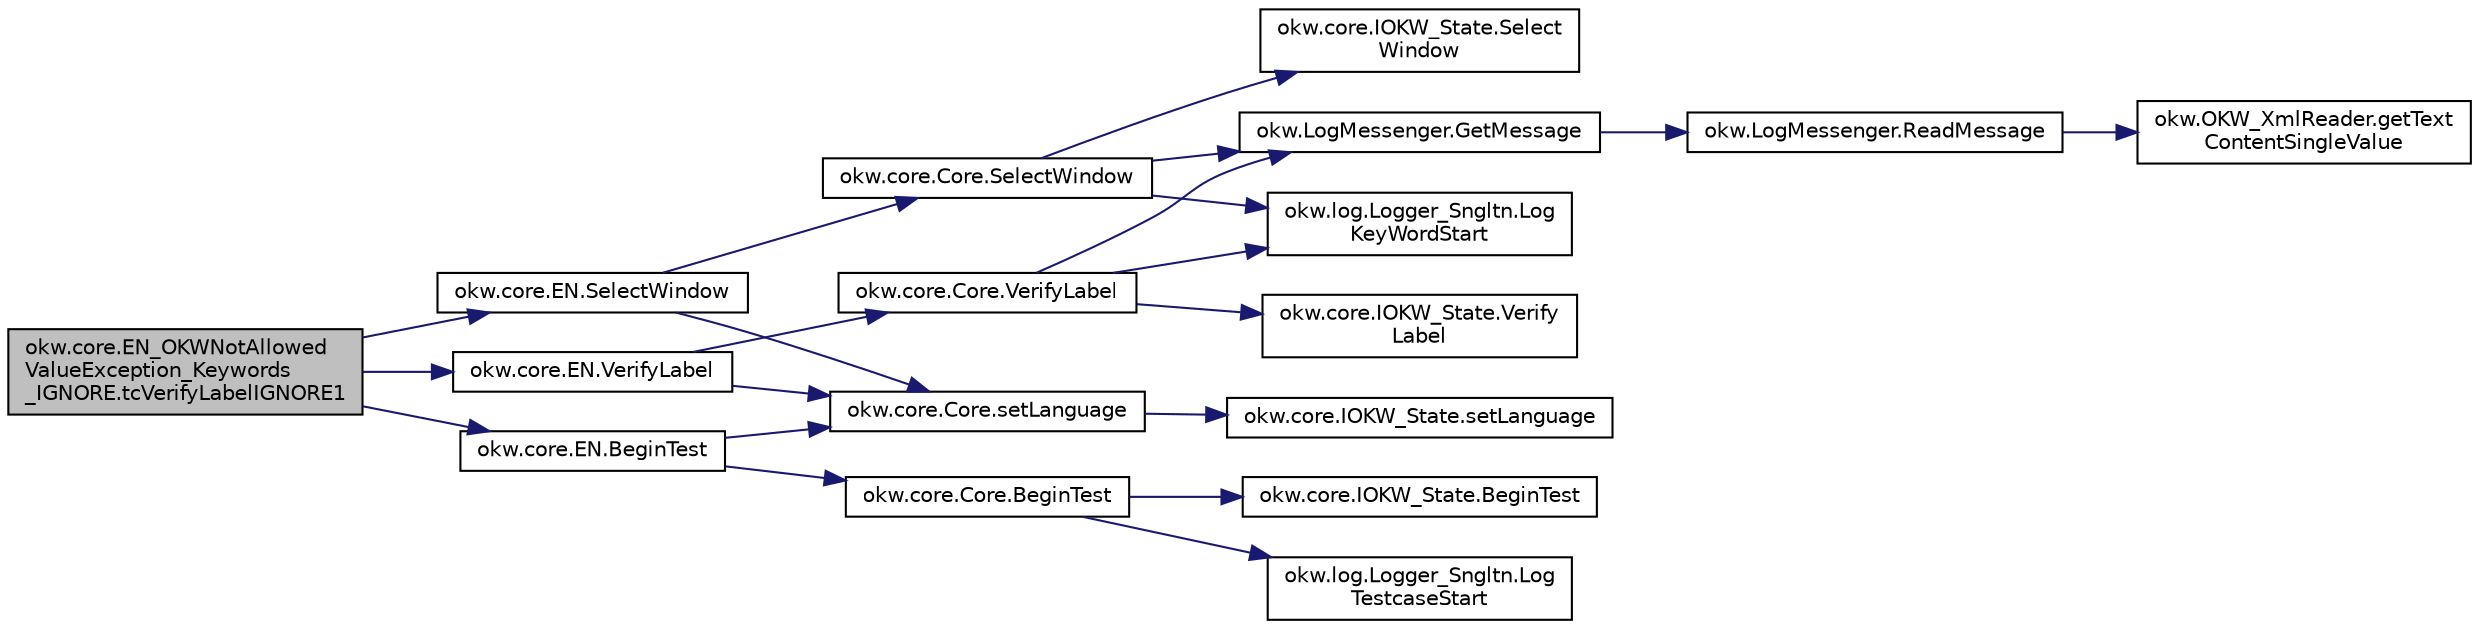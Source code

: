 digraph "okw.core.EN_OKWNotAllowedValueException_Keywords_IGNORE.tcVerifyLabelIGNORE1"
{
 // INTERACTIVE_SVG=YES
 // LATEX_PDF_SIZE
  edge [fontname="Helvetica",fontsize="10",labelfontname="Helvetica",labelfontsize="10"];
  node [fontname="Helvetica",fontsize="10",shape=record];
  rankdir="LR";
  Node792 [label="okw.core.EN_OKWNotAllowed\lValueException_Keywords\l_IGNORE.tcVerifyLabelIGNORE1",height=0.2,width=0.4,color="black", fillcolor="grey75", style="filled", fontcolor="black",tooltip="Prüft ob \"${IGNORE} \" die Ausnahme okw.exceptions.OKWNotAllowedValueException auslöst."];
  Node792 -> Node793 [color="midnightblue",fontsize="10",style="solid",fontname="Helvetica"];
  Node793 [label="okw.core.EN.BeginTest",height=0.2,width=0.4,color="black", fillcolor="white", style="filled",URL="$classokw_1_1core_1_1_e_n.html#aef613b0a3e6bb8a9623984db145cae69",tooltip="Markiert den Anfang eines neuen Testfalls."];
  Node793 -> Node794 [color="midnightblue",fontsize="10",style="solid",fontname="Helvetica"];
  Node794 [label="okw.core.Core.setLanguage",height=0.2,width=0.4,color="black", fillcolor="white", style="filled",URL="$classokw_1_1core_1_1_core.html#ab4e0f723d27cb11c944ec4c82c426100",tooltip="Setzt die Sprache auf den gegebenen wert Language."];
  Node794 -> Node795 [color="midnightblue",fontsize="10",style="solid",fontname="Helvetica"];
  Node795 [label="okw.core.IOKW_State.setLanguage",height=0.2,width=0.4,color="black", fillcolor="white", style="filled",URL="$interfaceokw_1_1core_1_1_i_o_k_w___state.html#a866baa0bde08a47418f54d63bdb56097",tooltip="Interne Methode zum setzen der Sprache für die sprachabhängigen Ausgaben der Dokumentation (Log)."];
  Node793 -> Node796 [color="midnightblue",fontsize="10",style="solid",fontname="Helvetica"];
  Node796 [label="okw.core.Core.BeginTest",height=0.2,width=0.4,color="black", fillcolor="white", style="filled",URL="$classokw_1_1core_1_1_core.html#acfefe92468c9eb9e951846372726c4d8",tooltip="Markiert den Anfang eines neuen Testfalls."];
  Node796 -> Node797 [color="midnightblue",fontsize="10",style="solid",fontname="Helvetica"];
  Node797 [label="okw.log.Logger_Sngltn.Log\lTestcaseStart",height=0.2,width=0.4,color="black", fillcolor="white", style="filled",URL="$classokw_1_1log_1_1_logger___sngltn.html#a60f4ad59db847ae61df928f9920f3deb",tooltip="Ausgabe des Testfalls."];
  Node796 -> Node798 [color="midnightblue",fontsize="10",style="solid",fontname="Helvetica"];
  Node798 [label="okw.core.IOKW_State.BeginTest",height=0.2,width=0.4,color="black", fillcolor="white", style="filled",URL="$interfaceokw_1_1core_1_1_i_o_k_w___state.html#ae5480ddb1fc37eade5d899d335bc4b13",tooltip="Markiert den Anfang eines neuen Testfalls."];
  Node792 -> Node799 [color="midnightblue",fontsize="10",style="solid",fontname="Helvetica"];
  Node799 [label="okw.core.EN.SelectWindow",height=0.2,width=0.4,color="black", fillcolor="white", style="filled",URL="$classokw_1_1core_1_1_e_n.html#a2b61c2b39a9cfdbdfd25fe0e3d43785b",tooltip="Setzt den Kontext auf das gegebene Fenster."];
  Node799 -> Node794 [color="midnightblue",fontsize="10",style="solid",fontname="Helvetica"];
  Node799 -> Node800 [color="midnightblue",fontsize="10",style="solid",fontname="Helvetica"];
  Node800 [label="okw.core.Core.SelectWindow",height=0.2,width=0.4,color="black", fillcolor="white", style="filled",URL="$classokw_1_1core_1_1_core.html#a6a68660eb5e34965522896e2a5c48314",tooltip="Setzt den Kontext auf das gegebene Fenster."];
  Node800 -> Node801 [color="midnightblue",fontsize="10",style="solid",fontname="Helvetica"];
  Node801 [label="okw.log.Logger_Sngltn.Log\lKeyWordStart",height=0.2,width=0.4,color="black", fillcolor="white", style="filled",URL="$classokw_1_1log_1_1_logger___sngltn.html#a70ec25e200e00ecefc544e8fd371d2ef",tooltip="Ausgabe eines Schlüsselwortes."];
  Node800 -> Node802 [color="midnightblue",fontsize="10",style="solid",fontname="Helvetica"];
  Node802 [label="okw.LogMessenger.GetMessage",height=0.2,width=0.4,color="black", fillcolor="white", style="filled",URL="$classokw_1_1_log_messenger.html#af225d1f037d47b3b085175c09d78bdd2",tooltip="Holt die Log-Meldung für MethodeNmae/Textkey ohne weitere Parameter."];
  Node802 -> Node803 [color="midnightblue",fontsize="10",style="solid",fontname="Helvetica"];
  Node803 [label="okw.LogMessenger.ReadMessage",height=0.2,width=0.4,color="black", fillcolor="white", style="filled",URL="$classokw_1_1_log_messenger.html#a530cd6ab82ec82a04206a2e976ec06e3",tooltip="Interne Kernfunktion holt die Log-Meldung mit Platzhaltern aus der XML-Datei."];
  Node803 -> Node804 [color="midnightblue",fontsize="10",style="solid",fontname="Helvetica"];
  Node804 [label="okw.OKW_XmlReader.getText\lContentSingleValue",height=0.2,width=0.4,color="black", fillcolor="white", style="filled",URL="$classokw_1_1_o_k_w___xml_reader.html#ab920b5335a2e1429c14cc5f8e79f39eb",tooltip="Lies den TextContent eines Tag."];
  Node800 -> Node805 [color="midnightblue",fontsize="10",style="solid",fontname="Helvetica"];
  Node805 [label="okw.core.IOKW_State.Select\lWindow",height=0.2,width=0.4,color="black", fillcolor="white", style="filled",URL="$interfaceokw_1_1core_1_1_i_o_k_w___state.html#ad4fc9610ed5b1176590a45b55e6ac7f0",tooltip="Setzt den Kontext auf das gegebene Fenster."];
  Node792 -> Node806 [color="midnightblue",fontsize="10",style="solid",fontname="Helvetica"];
  Node806 [label="okw.core.EN.VerifyLabel",height=0.2,width=0.4,color="black", fillcolor="white", style="filled",URL="$classokw_1_1core_1_1_e_n.html#a81fa4af81b53e8e8fc2274e3767b9dce",tooltip="Überprüft die Beschreibung des Objektes."];
  Node806 -> Node794 [color="midnightblue",fontsize="10",style="solid",fontname="Helvetica"];
  Node806 -> Node807 [color="midnightblue",fontsize="10",style="solid",fontname="Helvetica"];
  Node807 [label="okw.core.Core.VerifyLabel",height=0.2,width=0.4,color="black", fillcolor="white", style="filled",URL="$classokw_1_1core_1_1_core.html#a278a288682afcbfad17e90df17e3c53d",tooltip="Überprüft die Beschreibung des Objektes."];
  Node807 -> Node801 [color="midnightblue",fontsize="10",style="solid",fontname="Helvetica"];
  Node807 -> Node802 [color="midnightblue",fontsize="10",style="solid",fontname="Helvetica"];
  Node807 -> Node808 [color="midnightblue",fontsize="10",style="solid",fontname="Helvetica"];
  Node808 [label="okw.core.IOKW_State.Verify\lLabel",height=0.2,width=0.4,color="black", fillcolor="white", style="filled",URL="$interfaceokw_1_1core_1_1_i_o_k_w___state.html#a39449615efcf006fddf5389238470efc",tooltip="Überprüft die Beschreibung des Objektes."];
}
